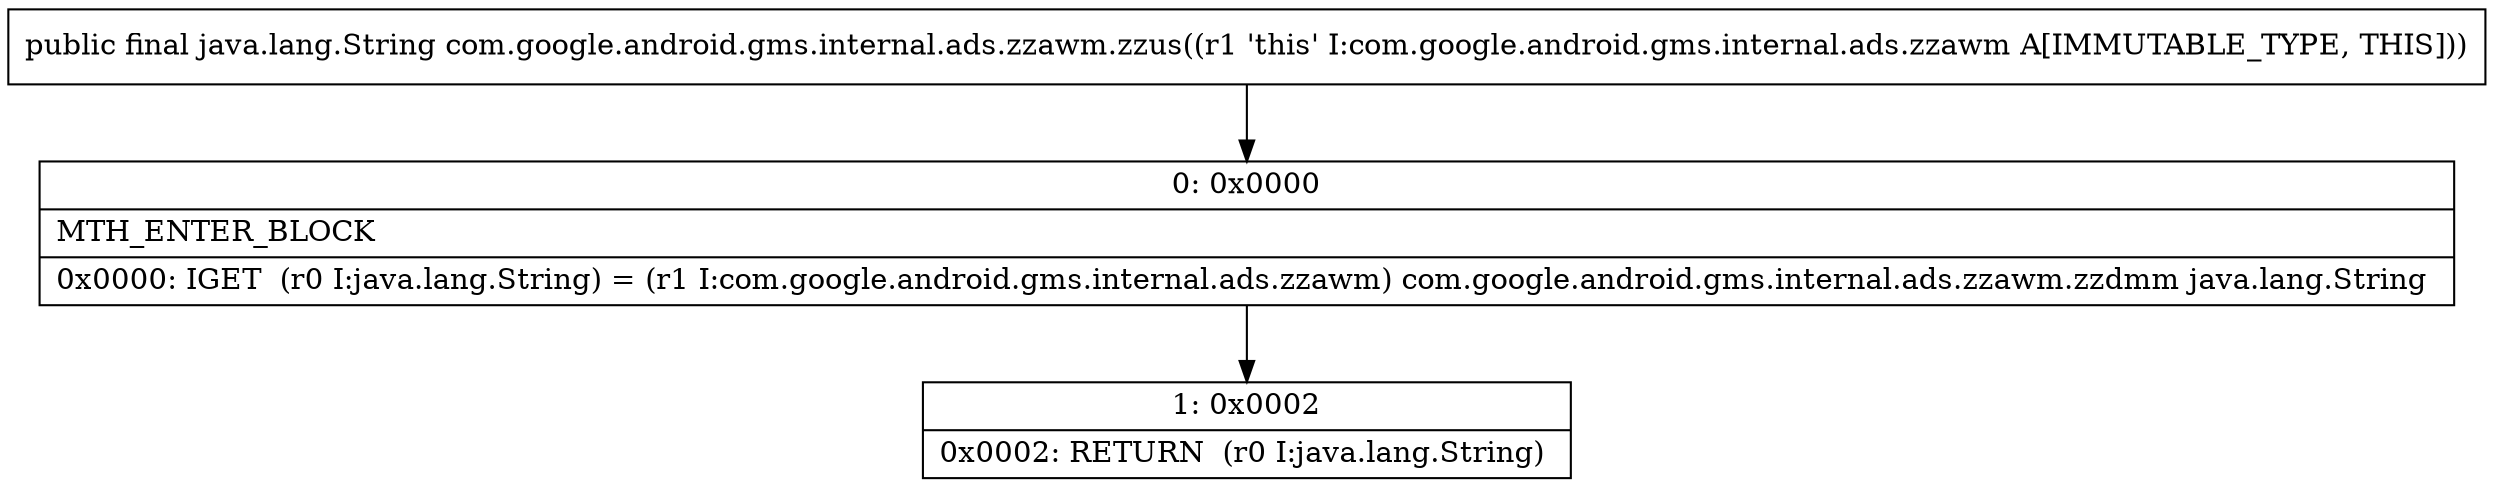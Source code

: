 digraph "CFG forcom.google.android.gms.internal.ads.zzawm.zzus()Ljava\/lang\/String;" {
Node_0 [shape=record,label="{0\:\ 0x0000|MTH_ENTER_BLOCK\l|0x0000: IGET  (r0 I:java.lang.String) = (r1 I:com.google.android.gms.internal.ads.zzawm) com.google.android.gms.internal.ads.zzawm.zzdmm java.lang.String \l}"];
Node_1 [shape=record,label="{1\:\ 0x0002|0x0002: RETURN  (r0 I:java.lang.String) \l}"];
MethodNode[shape=record,label="{public final java.lang.String com.google.android.gms.internal.ads.zzawm.zzus((r1 'this' I:com.google.android.gms.internal.ads.zzawm A[IMMUTABLE_TYPE, THIS])) }"];
MethodNode -> Node_0;
Node_0 -> Node_1;
}

